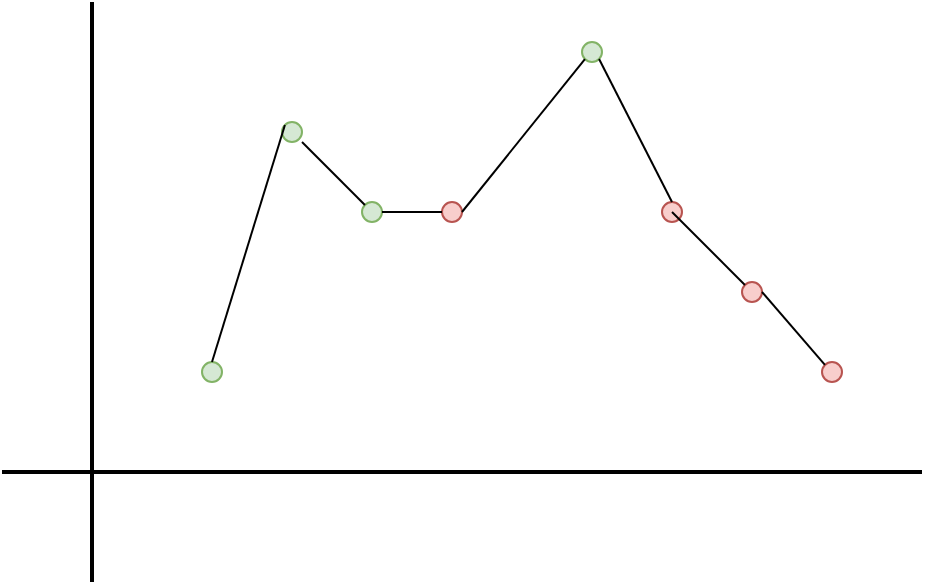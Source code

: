 <mxfile version="12.7.9" type="device"><diagram id="wti-NopIrV8ipVzm2-vl" name="Page-1"><mxGraphModel dx="942" dy="666" grid="1" gridSize="10" guides="1" tooltips="1" connect="1" arrows="1" fold="1" page="1" pageScale="1" pageWidth="850" pageHeight="1100" math="0" shadow="0"><root><mxCell id="0"/><mxCell id="1" parent="0"/><mxCell id="qAWqbtXq9fWOwN6vW6rs-6" value="" style="line;strokeWidth=2;direction=south;html=1;" vertex="1" parent="1"><mxGeometry x="420" y="130" width="10" height="290" as="geometry"/></mxCell><mxCell id="qAWqbtXq9fWOwN6vW6rs-7" value="" style="line;strokeWidth=2;html=1;" vertex="1" parent="1"><mxGeometry x="380" y="360" width="460" height="10" as="geometry"/></mxCell><mxCell id="qAWqbtXq9fWOwN6vW6rs-9" value="" style="ellipse;whiteSpace=wrap;html=1;fillColor=#d5e8d4;strokeColor=#82b366;" vertex="1" parent="1"><mxGeometry x="480" y="310" width="10" height="10" as="geometry"/></mxCell><mxCell id="qAWqbtXq9fWOwN6vW6rs-15" value="" style="ellipse;whiteSpace=wrap;html=1;fillColor=#d5e8d4;strokeColor=#82b366;" vertex="1" parent="1"><mxGeometry x="520" y="190" width="10" height="10" as="geometry"/></mxCell><mxCell id="qAWqbtXq9fWOwN6vW6rs-17" value="" style="ellipse;whiteSpace=wrap;html=1;fillColor=#d5e8d4;strokeColor=#82b366;" vertex="1" parent="1"><mxGeometry x="560" y="230" width="10" height="10" as="geometry"/></mxCell><mxCell id="qAWqbtXq9fWOwN6vW6rs-18" value="" style="ellipse;whiteSpace=wrap;html=1;fillColor=#f8cecc;strokeColor=#b85450;" vertex="1" parent="1"><mxGeometry x="600" y="230" width="10" height="10" as="geometry"/></mxCell><mxCell id="qAWqbtXq9fWOwN6vW6rs-19" value="" style="ellipse;whiteSpace=wrap;html=1;fillColor=#d5e8d4;strokeColor=#82b366;" vertex="1" parent="1"><mxGeometry x="670" y="150" width="10" height="10" as="geometry"/></mxCell><mxCell id="qAWqbtXq9fWOwN6vW6rs-20" value="" style="endArrow=none;html=1;entryX=0;entryY=0;entryDx=0;entryDy=0;" edge="1" parent="1" target="qAWqbtXq9fWOwN6vW6rs-17"><mxGeometry width="50" height="50" relative="1" as="geometry"><mxPoint x="530" y="200" as="sourcePoint"/><mxPoint x="580" y="150" as="targetPoint"/></mxGeometry></mxCell><mxCell id="qAWqbtXq9fWOwN6vW6rs-21" value="" style="endArrow=none;html=1;entryX=0;entryY=0;entryDx=0;entryDy=0;exitX=0.5;exitY=0;exitDx=0;exitDy=0;" edge="1" parent="1" source="qAWqbtXq9fWOwN6vW6rs-9" target="qAWqbtXq9fWOwN6vW6rs-15"><mxGeometry width="50" height="50" relative="1" as="geometry"><mxPoint x="490" y="300" as="sourcePoint"/><mxPoint x="530" y="270" as="targetPoint"/></mxGeometry></mxCell><mxCell id="qAWqbtXq9fWOwN6vW6rs-22" value="" style="endArrow=none;html=1;exitX=1;exitY=0.5;exitDx=0;exitDy=0;entryX=0;entryY=0.5;entryDx=0;entryDy=0;" edge="1" parent="1" source="qAWqbtXq9fWOwN6vW6rs-17" target="qAWqbtXq9fWOwN6vW6rs-18"><mxGeometry width="50" height="50" relative="1" as="geometry"><mxPoint x="590" y="330" as="sourcePoint"/><mxPoint x="640" y="280" as="targetPoint"/></mxGeometry></mxCell><mxCell id="qAWqbtXq9fWOwN6vW6rs-23" value="" style="endArrow=none;html=1;entryX=0;entryY=1;entryDx=0;entryDy=0;exitX=1;exitY=0.5;exitDx=0;exitDy=0;" edge="1" parent="1" source="qAWqbtXq9fWOwN6vW6rs-18" target="qAWqbtXq9fWOwN6vW6rs-19"><mxGeometry width="50" height="50" relative="1" as="geometry"><mxPoint x="620" y="230" as="sourcePoint"/><mxPoint x="670" y="180" as="targetPoint"/></mxGeometry></mxCell><mxCell id="qAWqbtXq9fWOwN6vW6rs-24" value="" style="ellipse;whiteSpace=wrap;html=1;fillColor=#f8cecc;strokeColor=#b85450;" vertex="1" parent="1"><mxGeometry x="710" y="230" width="10" height="10" as="geometry"/></mxCell><mxCell id="qAWqbtXq9fWOwN6vW6rs-25" value="" style="ellipse;whiteSpace=wrap;html=1;fillColor=#f8cecc;strokeColor=#b85450;" vertex="1" parent="1"><mxGeometry x="750" y="270" width="10" height="10" as="geometry"/></mxCell><mxCell id="qAWqbtXq9fWOwN6vW6rs-26" value="" style="ellipse;whiteSpace=wrap;html=1;fillColor=#f8cecc;strokeColor=#b85450;" vertex="1" parent="1"><mxGeometry x="790" y="310" width="10" height="10" as="geometry"/></mxCell><mxCell id="qAWqbtXq9fWOwN6vW6rs-27" value="" style="endArrow=none;html=1;exitX=0.5;exitY=0;exitDx=0;exitDy=0;entryX=1;entryY=1;entryDx=0;entryDy=0;" edge="1" parent="1" source="qAWqbtXq9fWOwN6vW6rs-24" target="qAWqbtXq9fWOwN6vW6rs-19"><mxGeometry width="50" height="50" relative="1" as="geometry"><mxPoint x="630" y="200" as="sourcePoint"/><mxPoint x="680" y="150" as="targetPoint"/></mxGeometry></mxCell><mxCell id="qAWqbtXq9fWOwN6vW6rs-28" value="" style="endArrow=none;html=1;entryX=0;entryY=0;entryDx=0;entryDy=0;" edge="1" parent="1" target="qAWqbtXq9fWOwN6vW6rs-25"><mxGeometry width="50" height="50" relative="1" as="geometry"><mxPoint x="715" y="235" as="sourcePoint"/><mxPoint x="688.536" y="168.536" as="targetPoint"/></mxGeometry></mxCell><mxCell id="qAWqbtXq9fWOwN6vW6rs-29" value="" style="endArrow=none;html=1;exitX=0;exitY=0;exitDx=0;exitDy=0;" edge="1" parent="1" source="qAWqbtXq9fWOwN6vW6rs-26"><mxGeometry width="50" height="50" relative="1" as="geometry"><mxPoint x="725" y="240" as="sourcePoint"/><mxPoint x="760" y="275" as="targetPoint"/></mxGeometry></mxCell></root></mxGraphModel></diagram></mxfile>